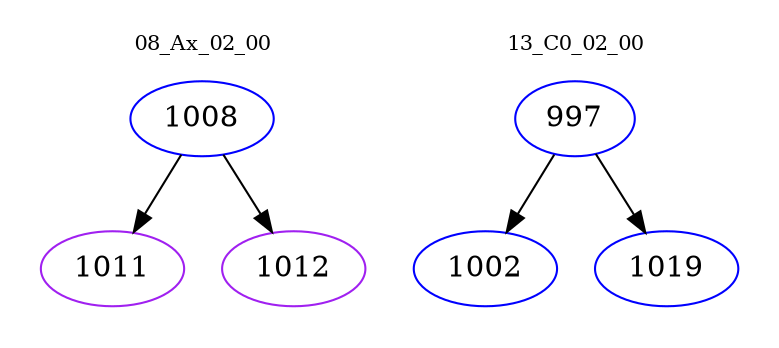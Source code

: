 digraph{
subgraph cluster_0 {
color = white
label = "08_Ax_02_00";
fontsize=10;
T0_1008 [label="1008", color="blue"]
T0_1008 -> T0_1011 [color="black"]
T0_1011 [label="1011", color="purple"]
T0_1008 -> T0_1012 [color="black"]
T0_1012 [label="1012", color="purple"]
}
subgraph cluster_1 {
color = white
label = "13_C0_02_00";
fontsize=10;
T1_997 [label="997", color="blue"]
T1_997 -> T1_1002 [color="black"]
T1_1002 [label="1002", color="blue"]
T1_997 -> T1_1019 [color="black"]
T1_1019 [label="1019", color="blue"]
}
}
